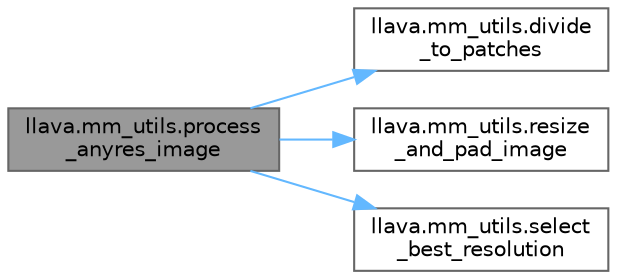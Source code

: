 digraph "llava.mm_utils.process_anyres_image"
{
 // LATEX_PDF_SIZE
  bgcolor="transparent";
  edge [fontname=Helvetica,fontsize=10,labelfontname=Helvetica,labelfontsize=10];
  node [fontname=Helvetica,fontsize=10,shape=box,height=0.2,width=0.4];
  rankdir="LR";
  Node1 [id="Node000001",label="llava.mm_utils.process\l_anyres_image",height=0.2,width=0.4,color="gray40", fillcolor="grey60", style="filled", fontcolor="black",tooltip=" "];
  Node1 -> Node2 [id="edge1_Node000001_Node000002",color="steelblue1",style="solid",tooltip=" "];
  Node2 [id="Node000002",label="llava.mm_utils.divide\l_to_patches",height=0.2,width=0.4,color="grey40", fillcolor="white", style="filled",URL="$namespacellava_1_1mm__utils.html#ae4ccc6abdd03caf02e2ac9ca1bb2af04",tooltip=" "];
  Node1 -> Node3 [id="edge2_Node000001_Node000003",color="steelblue1",style="solid",tooltip=" "];
  Node3 [id="Node000003",label="llava.mm_utils.resize\l_and_pad_image",height=0.2,width=0.4,color="grey40", fillcolor="white", style="filled",URL="$namespacellava_1_1mm__utils.html#a40cefe125ab588aa0efee388f7b7108f",tooltip=" "];
  Node1 -> Node4 [id="edge3_Node000001_Node000004",color="steelblue1",style="solid",tooltip=" "];
  Node4 [id="Node000004",label="llava.mm_utils.select\l_best_resolution",height=0.2,width=0.4,color="grey40", fillcolor="white", style="filled",URL="$namespacellava_1_1mm__utils.html#a4ca4286048f7be2f9e5f0b93e30b7672",tooltip=" "];
}
